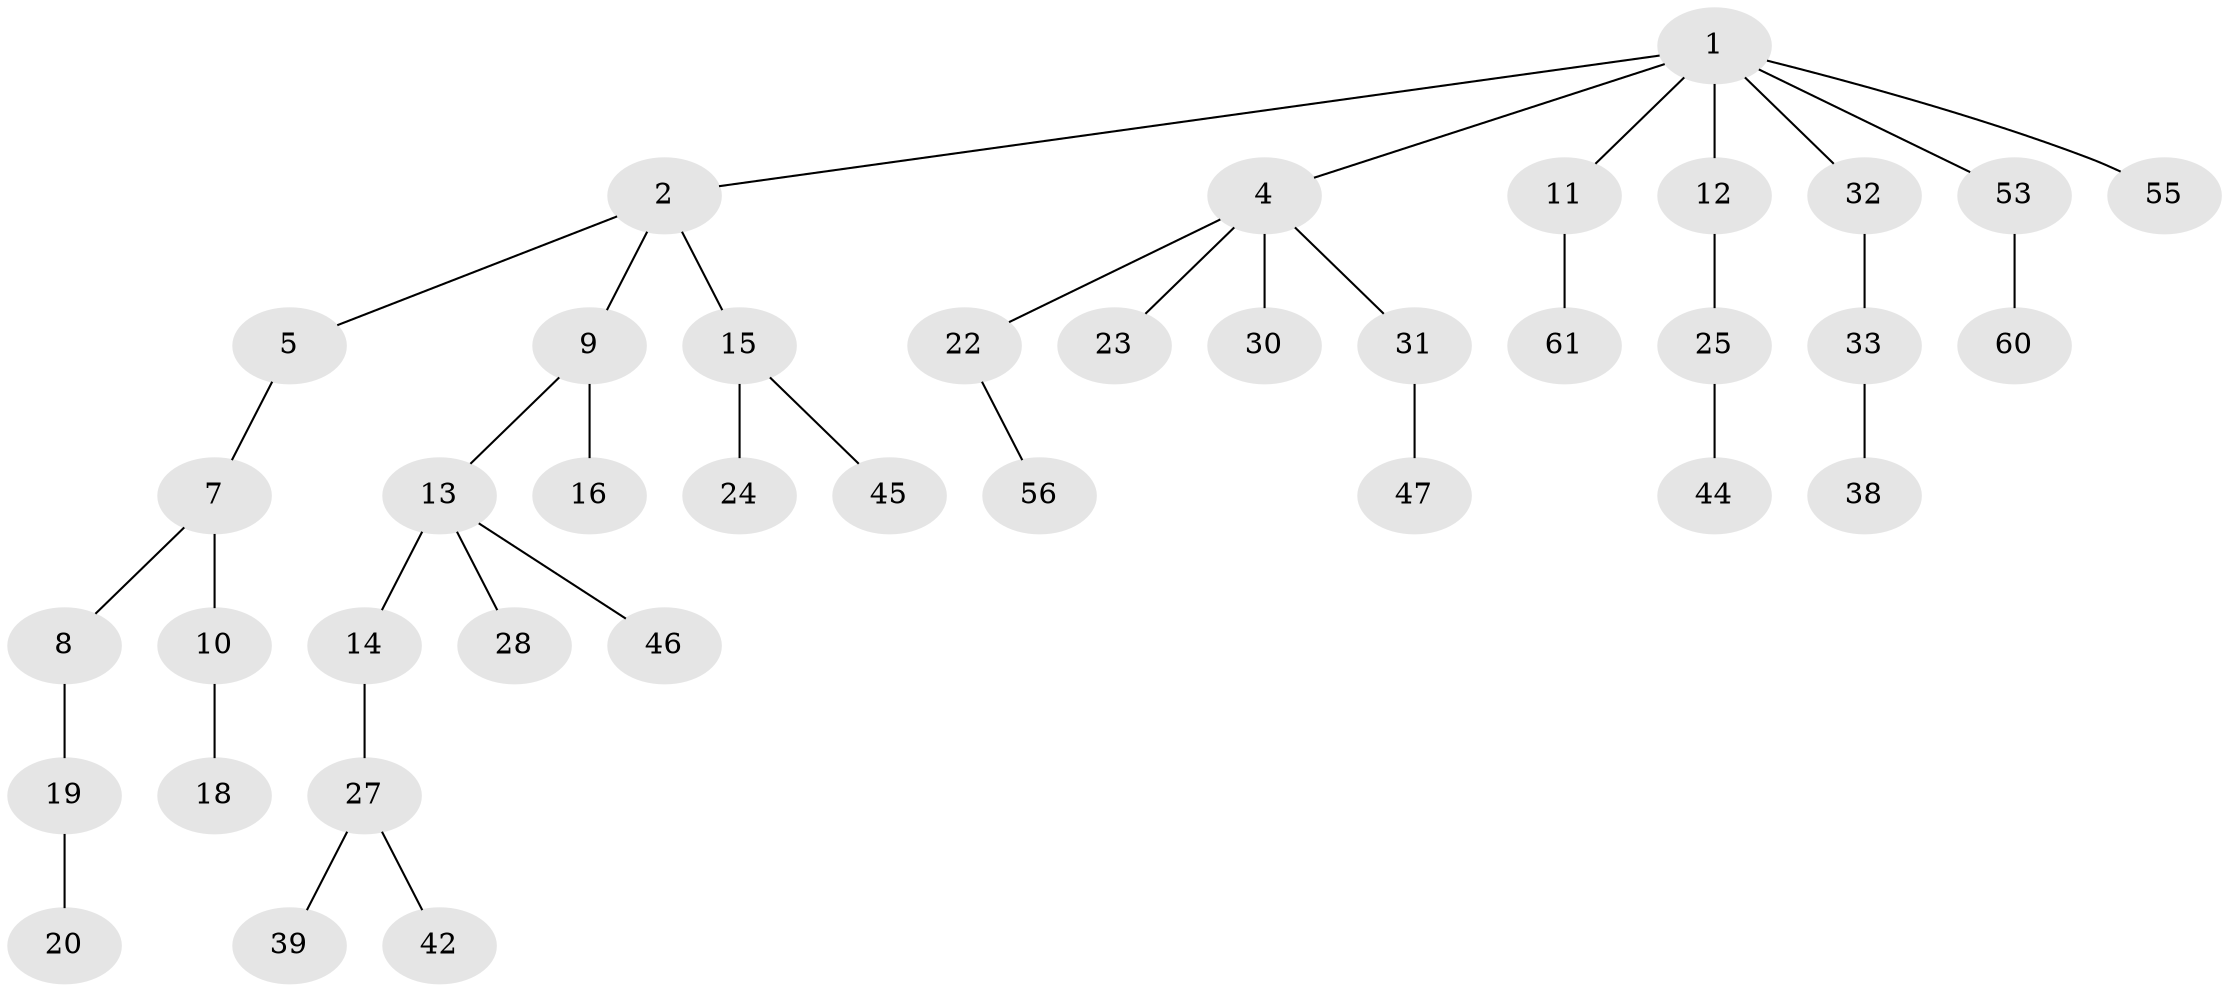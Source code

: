 // original degree distribution, {6: 0.016129032258064516, 4: 0.06451612903225806, 2: 0.24193548387096775, 3: 0.1935483870967742, 5: 0.016129032258064516, 1: 0.46774193548387094}
// Generated by graph-tools (version 1.1) at 2025/11/02/27/25 16:11:29]
// undirected, 39 vertices, 38 edges
graph export_dot {
graph [start="1"]
  node [color=gray90,style=filled];
  1 [super="+21"];
  2 [super="+3"];
  4 [super="+6"];
  5 [super="+40"];
  7 [super="+57"];
  8 [super="+54"];
  9 [super="+17"];
  10 [super="+59"];
  11 [super="+50"];
  12;
  13 [super="+52"];
  14 [super="+37"];
  15 [super="+26"];
  16;
  18;
  19 [super="+29"];
  20;
  22 [super="+35"];
  23;
  24;
  25 [super="+43"];
  27 [super="+36"];
  28 [super="+51"];
  30 [super="+41"];
  31 [super="+34"];
  32;
  33 [super="+49"];
  38 [super="+58"];
  39;
  42 [super="+48"];
  44;
  45;
  46;
  47;
  53;
  55;
  56 [super="+62"];
  60;
  61;
  1 -- 2;
  1 -- 4;
  1 -- 11;
  1 -- 12;
  1 -- 55;
  1 -- 32;
  1 -- 53;
  2 -- 5;
  2 -- 9;
  2 -- 15;
  4 -- 23;
  4 -- 30;
  4 -- 22;
  4 -- 31;
  5 -- 7;
  7 -- 8;
  7 -- 10;
  8 -- 19;
  9 -- 13;
  9 -- 16;
  10 -- 18;
  11 -- 61;
  12 -- 25;
  13 -- 14;
  13 -- 28;
  13 -- 46;
  14 -- 27;
  15 -- 24;
  15 -- 45;
  19 -- 20;
  22 -- 56;
  25 -- 44;
  27 -- 39;
  27 -- 42;
  31 -- 47;
  32 -- 33;
  33 -- 38;
  53 -- 60;
}
